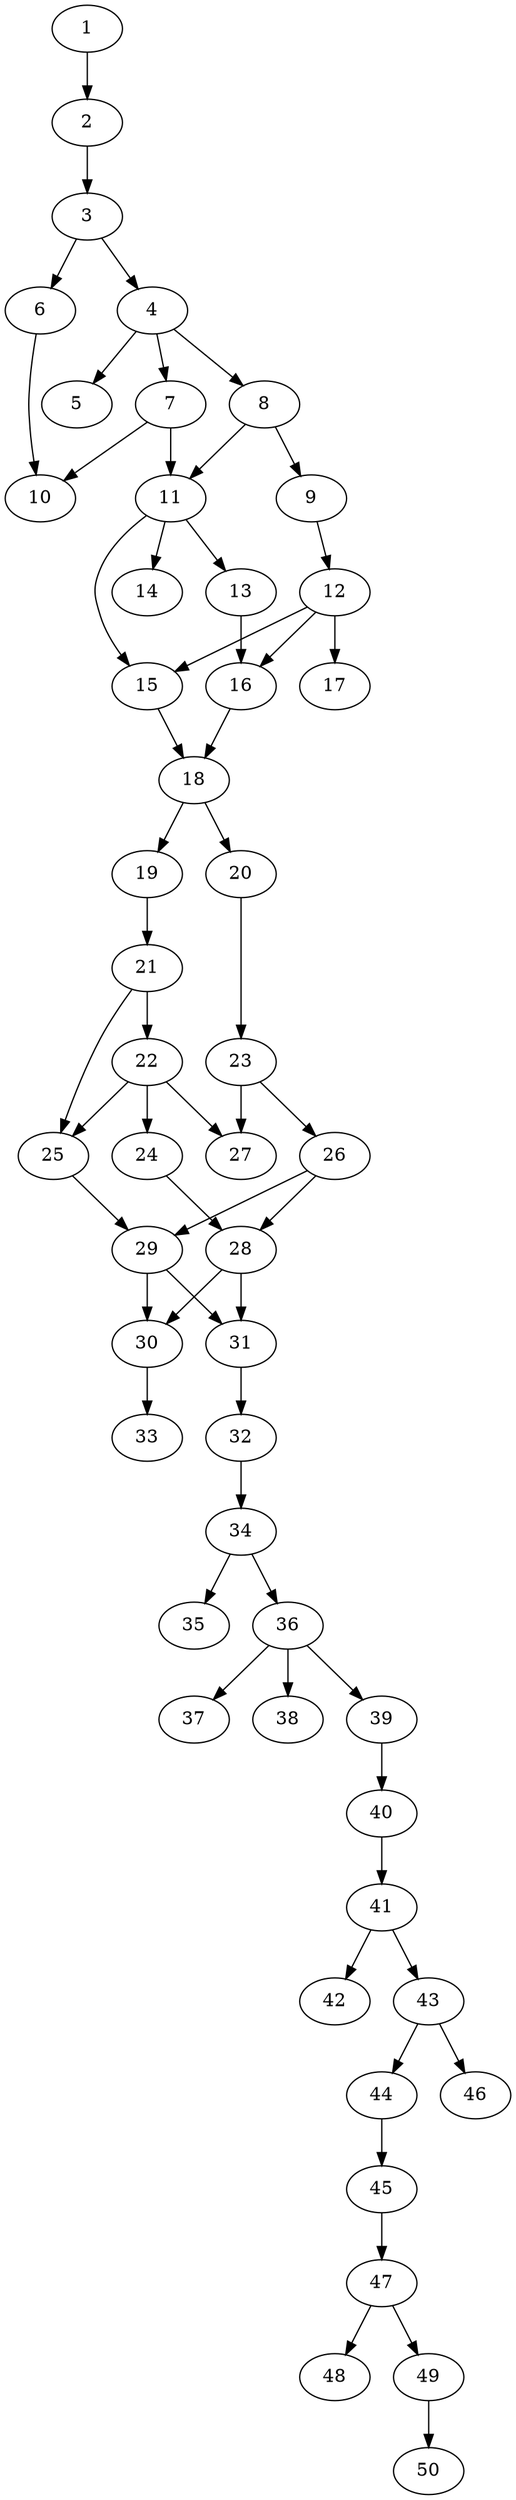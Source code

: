 // DAG automatically generated by daggen at Fri Aug  4 16:35:14 2017
// ./daggen --dot -n 50 --fat 0.2 --regular 0.8 --density 0.8 --jump 2 
digraph G {
  1 [size="68719", alpha="0.12"]
  1 -> 2 [size ="134"]
  2 [size="9264", alpha="0.12"]
  2 -> 3 [size ="302"]
  3 [size="134218", alpha="0.06"]
  3 -> 4 [size ="210"]
  3 -> 6 [size ="210"]
  4 [size="400814", alpha="0.12"]
  4 -> 5 [size ="302"]
  4 -> 7 [size ="302"]
  4 -> 8 [size ="302"]
  5 [size="549756", alpha="0.03"]
  6 [size="134218", alpha="0.17"]
  6 -> 10 [size ="210"]
  7 [size="8590", alpha="0.05"]
  7 -> 10 [size ="34"]
  7 -> 11 [size ="34"]
  8 [size="200301", alpha="0.04"]
  8 -> 9 [size ="411"]
  8 -> 11 [size ="411"]
  9 [size="549756", alpha="0.12"]
  9 -> 12 [size ="537"]
  10 [size="567763", alpha="0.06"]
  11 [size="549756", alpha="0.03"]
  11 -> 13 [size ="537"]
  11 -> 14 [size ="537"]
  11 -> 15 [size ="537"]
  12 [size="134218", alpha="0.02"]
  12 -> 15 [size ="210"]
  12 -> 16 [size ="210"]
  12 -> 17 [size ="210"]
  13 [size="68719", alpha="0.04"]
  13 -> 16 [size ="134"]
  14 [size="68719", alpha="0.03"]
  15 [size="37875", alpha="0.18"]
  15 -> 18 [size ="34"]
  16 [size="78258", alpha="0.02"]
  16 -> 18 [size ="134"]
  17 [size="2628", alpha="0.04"]
  18 [size="95291", alpha="0.13"]
  18 -> 19 [size ="75"]
  18 -> 20 [size ="75"]
  19 [size="1073742", alpha="0.03"]
  19 -> 21 [size ="839"]
  20 [size="17452", alpha="0.12"]
  20 -> 23 [size ="302"]
  21 [size="782758", alpha="0.10"]
  21 -> 22 [size ="679"]
  21 -> 25 [size ="679"]
  22 [size="21639", alpha="0.07"]
  22 -> 24 [size ="34"]
  22 -> 25 [size ="34"]
  22 -> 27 [size ="34"]
  23 [size="8605", alpha="0.06"]
  23 -> 26 [size ="302"]
  23 -> 27 [size ="302"]
  24 [size="8590", alpha="0.14"]
  24 -> 28 [size ="34"]
  25 [size="970", alpha="0.20"]
  25 -> 29 [size ="34"]
  26 [size="33767", alpha="0.16"]
  26 -> 28 [size ="537"]
  26 -> 29 [size ="537"]
  27 [size="421587", alpha="0.01"]
  28 [size="163839", alpha="0.08"]
  28 -> 30 [size ="411"]
  28 -> 31 [size ="411"]
  29 [size="269113", alpha="0.20"]
  29 -> 30 [size ="537"]
  29 -> 31 [size ="537"]
  30 [size="36793", alpha="0.03"]
  30 -> 33 [size ="34"]
  31 [size="73582", alpha="0.05"]
  31 -> 32 [size ="75"]
  32 [size="28991", alpha="0.10"]
  32 -> 34 [size ="75"]
  33 [size="2948", alpha="0.14"]
  34 [size="134218", alpha="0.17"]
  34 -> 35 [size ="210"]
  34 -> 36 [size ="210"]
  35 [size="3325", alpha="0.08"]
  36 [size="549756", alpha="0.19"]
  36 -> 37 [size ="537"]
  36 -> 38 [size ="537"]
  36 -> 39 [size ="537"]
  37 [size="18615", alpha="0.17"]
  38 [size="22387", alpha="0.01"]
  39 [size="1073742", alpha="0.04"]
  39 -> 40 [size ="839"]
  40 [size="12571", alpha="0.12"]
  40 -> 41 [size ="679"]
  41 [size="134218", alpha="0.13"]
  41 -> 42 [size ="210"]
  41 -> 43 [size ="210"]
  42 [size="134218", alpha="0.05"]
  43 [size="28991", alpha="0.03"]
  43 -> 44 [size ="75"]
  43 -> 46 [size ="75"]
  44 [size="39145", alpha="0.15"]
  44 -> 45 [size ="75"]
  45 [size="68719", alpha="0.07"]
  45 -> 47 [size ="134"]
  46 [size="12528", alpha="0.15"]
  47 [size="10144", alpha="0.08"]
  47 -> 48 [size ="839"]
  47 -> 49 [size ="839"]
  48 [size="3608", alpha="0.08"]
  49 [size="368293", alpha="0.10"]
  49 -> 50 [size ="411"]
  50 [size="71362", alpha="0.08"]
}
